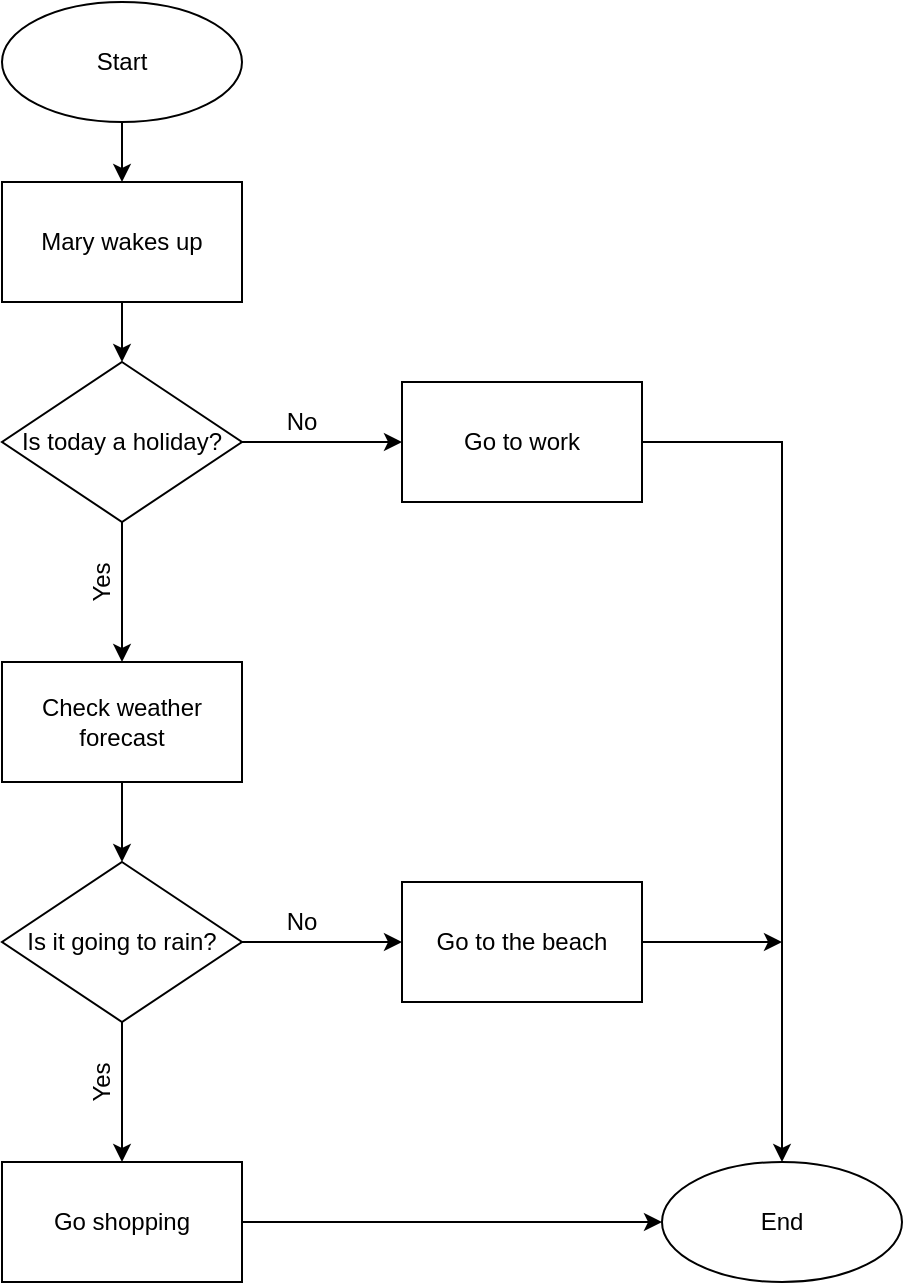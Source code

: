 <mxfile version="15.1.0" type="github">
  <diagram id="C5RBs43oDa-KdzZeNtuy" name="Page-1">
    <mxGraphModel dx="1206" dy="790" grid="1" gridSize="10" guides="1" tooltips="1" connect="1" arrows="1" fold="1" page="1" pageScale="1" pageWidth="827" pageHeight="1169" math="0" shadow="0">
      <root>
        <mxCell id="WIyWlLk6GJQsqaUBKTNV-0" />
        <mxCell id="WIyWlLk6GJQsqaUBKTNV-1" parent="WIyWlLk6GJQsqaUBKTNV-0" />
        <mxCell id="Ts40AfJx5DG12A0sjqyI-2" value="" style="edgeStyle=orthogonalEdgeStyle;rounded=0;orthogonalLoop=1;jettySize=auto;html=1;" edge="1" parent="WIyWlLk6GJQsqaUBKTNV-1" source="Ts40AfJx5DG12A0sjqyI-0" target="Ts40AfJx5DG12A0sjqyI-1">
          <mxGeometry relative="1" as="geometry" />
        </mxCell>
        <mxCell id="Ts40AfJx5DG12A0sjqyI-0" value="Start" style="ellipse;whiteSpace=wrap;html=1;" vertex="1" parent="WIyWlLk6GJQsqaUBKTNV-1">
          <mxGeometry x="100" y="60" width="120" height="60" as="geometry" />
        </mxCell>
        <mxCell id="Ts40AfJx5DG12A0sjqyI-4" value="" style="edgeStyle=orthogonalEdgeStyle;rounded=0;orthogonalLoop=1;jettySize=auto;html=1;" edge="1" parent="WIyWlLk6GJQsqaUBKTNV-1" source="Ts40AfJx5DG12A0sjqyI-1" target="Ts40AfJx5DG12A0sjqyI-3">
          <mxGeometry relative="1" as="geometry" />
        </mxCell>
        <mxCell id="Ts40AfJx5DG12A0sjqyI-1" value="Mary wakes up" style="whiteSpace=wrap;html=1;" vertex="1" parent="WIyWlLk6GJQsqaUBKTNV-1">
          <mxGeometry x="100" y="150" width="120" height="60" as="geometry" />
        </mxCell>
        <mxCell id="Ts40AfJx5DG12A0sjqyI-6" value="" style="edgeStyle=orthogonalEdgeStyle;rounded=0;orthogonalLoop=1;jettySize=auto;html=1;" edge="1" parent="WIyWlLk6GJQsqaUBKTNV-1" source="Ts40AfJx5DG12A0sjqyI-3" target="Ts40AfJx5DG12A0sjqyI-5">
          <mxGeometry relative="1" as="geometry" />
        </mxCell>
        <mxCell id="Ts40AfJx5DG12A0sjqyI-13" value="" style="edgeStyle=orthogonalEdgeStyle;rounded=0;orthogonalLoop=1;jettySize=auto;html=1;" edge="1" parent="WIyWlLk6GJQsqaUBKTNV-1" source="Ts40AfJx5DG12A0sjqyI-3" target="Ts40AfJx5DG12A0sjqyI-12">
          <mxGeometry relative="1" as="geometry" />
        </mxCell>
        <mxCell id="Ts40AfJx5DG12A0sjqyI-3" value="Is today a holiday?" style="rhombus;whiteSpace=wrap;html=1;" vertex="1" parent="WIyWlLk6GJQsqaUBKTNV-1">
          <mxGeometry x="100" y="240" width="120" height="80" as="geometry" />
        </mxCell>
        <mxCell id="Ts40AfJx5DG12A0sjqyI-25" style="edgeStyle=orthogonalEdgeStyle;rounded=0;orthogonalLoop=1;jettySize=auto;html=1;entryX=0.5;entryY=0;entryDx=0;entryDy=0;" edge="1" parent="WIyWlLk6GJQsqaUBKTNV-1" source="Ts40AfJx5DG12A0sjqyI-5" target="Ts40AfJx5DG12A0sjqyI-22">
          <mxGeometry relative="1" as="geometry">
            <mxPoint x="530" y="280" as="targetPoint" />
            <Array as="points">
              <mxPoint x="490" y="280" />
            </Array>
          </mxGeometry>
        </mxCell>
        <mxCell id="Ts40AfJx5DG12A0sjqyI-5" value="Go to work" style="whiteSpace=wrap;html=1;" vertex="1" parent="WIyWlLk6GJQsqaUBKTNV-1">
          <mxGeometry x="300" y="250" width="120" height="60" as="geometry" />
        </mxCell>
        <mxCell id="Ts40AfJx5DG12A0sjqyI-7" value="No" style="text;html=1;strokeColor=none;fillColor=none;align=center;verticalAlign=middle;whiteSpace=wrap;rounded=0;" vertex="1" parent="WIyWlLk6GJQsqaUBKTNV-1">
          <mxGeometry x="230" y="260" width="40" height="20" as="geometry" />
        </mxCell>
        <mxCell id="Ts40AfJx5DG12A0sjqyI-16" value="" style="edgeStyle=orthogonalEdgeStyle;rounded=0;orthogonalLoop=1;jettySize=auto;html=1;" edge="1" parent="WIyWlLk6GJQsqaUBKTNV-1" source="Ts40AfJx5DG12A0sjqyI-8" target="Ts40AfJx5DG12A0sjqyI-15">
          <mxGeometry relative="1" as="geometry" />
        </mxCell>
        <mxCell id="Ts40AfJx5DG12A0sjqyI-19" value="" style="edgeStyle=orthogonalEdgeStyle;rounded=0;orthogonalLoop=1;jettySize=auto;html=1;" edge="1" parent="WIyWlLk6GJQsqaUBKTNV-1" source="Ts40AfJx5DG12A0sjqyI-8" target="Ts40AfJx5DG12A0sjqyI-18">
          <mxGeometry relative="1" as="geometry" />
        </mxCell>
        <mxCell id="Ts40AfJx5DG12A0sjqyI-8" value="Is it going to rain?" style="rhombus;whiteSpace=wrap;html=1;" vertex="1" parent="WIyWlLk6GJQsqaUBKTNV-1">
          <mxGeometry x="100" y="490" width="120" height="80" as="geometry" />
        </mxCell>
        <mxCell id="Ts40AfJx5DG12A0sjqyI-10" value="Yes" style="text;html=1;strokeColor=none;fillColor=none;align=center;verticalAlign=middle;whiteSpace=wrap;rounded=0;rotation=-90;" vertex="1" parent="WIyWlLk6GJQsqaUBKTNV-1">
          <mxGeometry x="130" y="340" width="40" height="20" as="geometry" />
        </mxCell>
        <mxCell id="Ts40AfJx5DG12A0sjqyI-14" value="" style="edgeStyle=orthogonalEdgeStyle;rounded=0;orthogonalLoop=1;jettySize=auto;html=1;" edge="1" parent="WIyWlLk6GJQsqaUBKTNV-1" source="Ts40AfJx5DG12A0sjqyI-12" target="Ts40AfJx5DG12A0sjqyI-8">
          <mxGeometry relative="1" as="geometry" />
        </mxCell>
        <mxCell id="Ts40AfJx5DG12A0sjqyI-12" value="Check weather forecast" style="rounded=0;whiteSpace=wrap;html=1;" vertex="1" parent="WIyWlLk6GJQsqaUBKTNV-1">
          <mxGeometry x="100" y="390" width="120" height="60" as="geometry" />
        </mxCell>
        <mxCell id="Ts40AfJx5DG12A0sjqyI-24" style="edgeStyle=orthogonalEdgeStyle;rounded=0;orthogonalLoop=1;jettySize=auto;html=1;" edge="1" parent="WIyWlLk6GJQsqaUBKTNV-1" source="Ts40AfJx5DG12A0sjqyI-15">
          <mxGeometry relative="1" as="geometry">
            <mxPoint x="490" y="530" as="targetPoint" />
          </mxGeometry>
        </mxCell>
        <mxCell id="Ts40AfJx5DG12A0sjqyI-15" value="Go to the beach" style="whiteSpace=wrap;html=1;" vertex="1" parent="WIyWlLk6GJQsqaUBKTNV-1">
          <mxGeometry x="300" y="500" width="120" height="60" as="geometry" />
        </mxCell>
        <mxCell id="Ts40AfJx5DG12A0sjqyI-17" value="No" style="text;html=1;strokeColor=none;fillColor=none;align=center;verticalAlign=middle;whiteSpace=wrap;rounded=0;" vertex="1" parent="WIyWlLk6GJQsqaUBKTNV-1">
          <mxGeometry x="230" y="510" width="40" height="20" as="geometry" />
        </mxCell>
        <mxCell id="Ts40AfJx5DG12A0sjqyI-23" value="" style="edgeStyle=orthogonalEdgeStyle;rounded=0;orthogonalLoop=1;jettySize=auto;html=1;" edge="1" parent="WIyWlLk6GJQsqaUBKTNV-1" source="Ts40AfJx5DG12A0sjqyI-18" target="Ts40AfJx5DG12A0sjqyI-22">
          <mxGeometry relative="1" as="geometry" />
        </mxCell>
        <mxCell id="Ts40AfJx5DG12A0sjqyI-18" value="Go shopping" style="whiteSpace=wrap;html=1;" vertex="1" parent="WIyWlLk6GJQsqaUBKTNV-1">
          <mxGeometry x="100" y="640" width="120" height="60" as="geometry" />
        </mxCell>
        <mxCell id="Ts40AfJx5DG12A0sjqyI-20" value="Yes" style="text;html=1;strokeColor=none;fillColor=none;align=center;verticalAlign=middle;whiteSpace=wrap;rounded=0;rotation=-90;" vertex="1" parent="WIyWlLk6GJQsqaUBKTNV-1">
          <mxGeometry x="130" y="590" width="40" height="20" as="geometry" />
        </mxCell>
        <mxCell id="Ts40AfJx5DG12A0sjqyI-22" value="End" style="ellipse;whiteSpace=wrap;html=1;" vertex="1" parent="WIyWlLk6GJQsqaUBKTNV-1">
          <mxGeometry x="430" y="640" width="120" height="60" as="geometry" />
        </mxCell>
      </root>
    </mxGraphModel>
  </diagram>
</mxfile>
